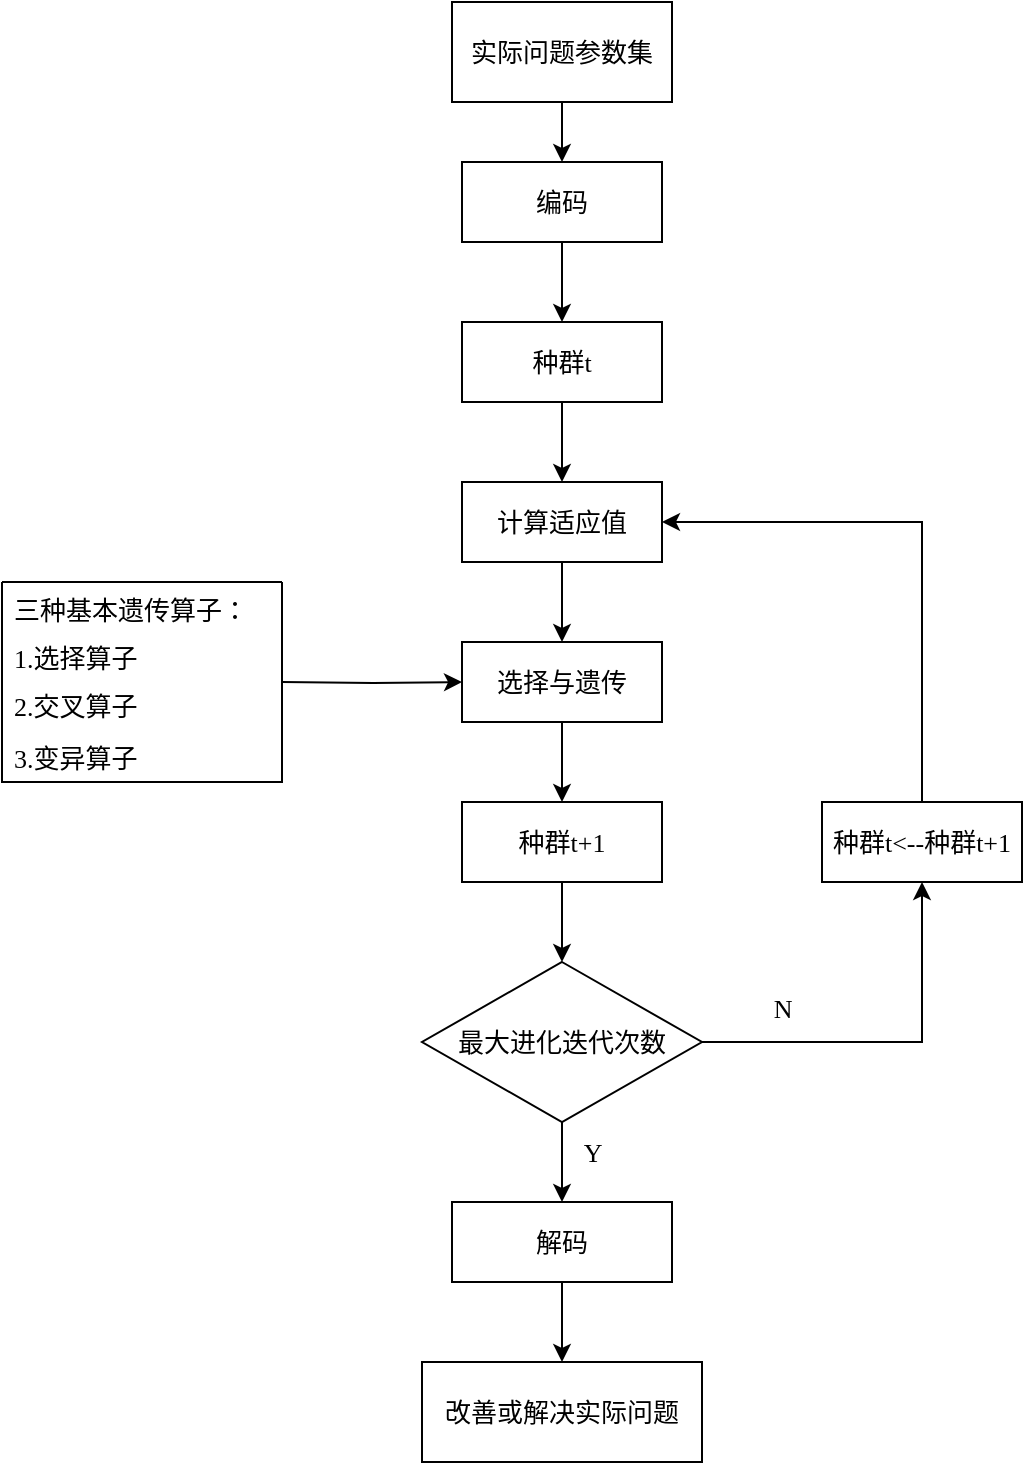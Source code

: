 <mxfile version="21.3.2" type="github">
  <diagram id="C5RBs43oDa-KdzZeNtuy" name="Page-1">
    <mxGraphModel dx="1877" dy="549" grid="1" gridSize="10" guides="1" tooltips="1" connect="1" arrows="1" fold="1" page="1" pageScale="1" pageWidth="827" pageHeight="1169" math="0" shadow="0">
      <root>
        <mxCell id="WIyWlLk6GJQsqaUBKTNV-0" />
        <mxCell id="WIyWlLk6GJQsqaUBKTNV-1" parent="WIyWlLk6GJQsqaUBKTNV-0" />
        <mxCell id="dtLqzSOW9jpUZC_-jgEE-11" value="" style="edgeStyle=orthogonalEdgeStyle;rounded=0;orthogonalLoop=1;jettySize=auto;html=1;fontFamily=宋体;fontSource=https%3A%2F%2Ffonts.googleapis.com%2Fcss%3Ffamily%3D%25E5%25AE%258B%25E4%25BD%2593;fontSize=13;" parent="WIyWlLk6GJQsqaUBKTNV-1" source="dtLqzSOW9jpUZC_-jgEE-0" target="dtLqzSOW9jpUZC_-jgEE-1" edge="1">
          <mxGeometry relative="1" as="geometry" />
        </mxCell>
        <mxCell id="dtLqzSOW9jpUZC_-jgEE-0" value="&lt;font style=&quot;font-size: 13px;&quot; data-font-src=&quot;https://fonts.googleapis.com/css?family=%E5%AE%8B%E4%BD%93&quot;&gt;实际问题参数集&lt;/font&gt;" style="rounded=0;whiteSpace=wrap;html=1;fontFamily=宋体;fontSource=https%3A%2F%2Ffonts.googleapis.com%2Fcss%3Ffamily%3D%25E5%25AE%258B%25E4%25BD%2593;fontSize=13;" parent="WIyWlLk6GJQsqaUBKTNV-1" vertex="1">
          <mxGeometry x="135" y="40" width="110" height="50" as="geometry" />
        </mxCell>
        <mxCell id="dtLqzSOW9jpUZC_-jgEE-12" value="" style="edgeStyle=orthogonalEdgeStyle;rounded=0;orthogonalLoop=1;jettySize=auto;html=1;fontFamily=宋体;fontSource=https%3A%2F%2Ffonts.googleapis.com%2Fcss%3Ffamily%3D%25E5%25AE%258B%25E4%25BD%2593;fontSize=13;" parent="WIyWlLk6GJQsqaUBKTNV-1" source="dtLqzSOW9jpUZC_-jgEE-1" target="dtLqzSOW9jpUZC_-jgEE-2" edge="1">
          <mxGeometry relative="1" as="geometry" />
        </mxCell>
        <mxCell id="dtLqzSOW9jpUZC_-jgEE-1" value="&lt;font style=&quot;font-size: 13px;&quot; data-font-src=&quot;https://fonts.googleapis.com/css?family=%E5%AE%8B%E4%BD%93&quot;&gt;编码&lt;/font&gt;" style="rounded=0;whiteSpace=wrap;html=1;fontFamily=宋体;fontSource=https%3A%2F%2Ffonts.googleapis.com%2Fcss%3Ffamily%3D%25E5%25AE%258B%25E4%25BD%2593;fontSize=13;" parent="WIyWlLk6GJQsqaUBKTNV-1" vertex="1">
          <mxGeometry x="140" y="120" width="100" height="40" as="geometry" />
        </mxCell>
        <mxCell id="dtLqzSOW9jpUZC_-jgEE-13" value="" style="edgeStyle=orthogonalEdgeStyle;rounded=0;orthogonalLoop=1;jettySize=auto;html=1;fontFamily=宋体;fontSource=https%3A%2F%2Ffonts.googleapis.com%2Fcss%3Ffamily%3D%25E5%25AE%258B%25E4%25BD%2593;fontSize=13;" parent="WIyWlLk6GJQsqaUBKTNV-1" source="dtLqzSOW9jpUZC_-jgEE-2" target="dtLqzSOW9jpUZC_-jgEE-3" edge="1">
          <mxGeometry relative="1" as="geometry" />
        </mxCell>
        <mxCell id="dtLqzSOW9jpUZC_-jgEE-2" value="&lt;font style=&quot;font-size: 13px;&quot; data-font-src=&quot;https://fonts.googleapis.com/css?family=%E5%AE%8B%E4%BD%93&quot;&gt;种群t&lt;/font&gt;" style="rounded=0;whiteSpace=wrap;html=1;fontFamily=宋体;fontSource=https%3A%2F%2Ffonts.googleapis.com%2Fcss%3Ffamily%3D%25E5%25AE%258B%25E4%25BD%2593;fontSize=13;" parent="WIyWlLk6GJQsqaUBKTNV-1" vertex="1">
          <mxGeometry x="140" y="200" width="100" height="40" as="geometry" />
        </mxCell>
        <mxCell id="dtLqzSOW9jpUZC_-jgEE-14" value="" style="edgeStyle=orthogonalEdgeStyle;rounded=0;orthogonalLoop=1;jettySize=auto;html=1;fontFamily=宋体;fontSource=https%3A%2F%2Ffonts.googleapis.com%2Fcss%3Ffamily%3D%25E5%25AE%258B%25E4%25BD%2593;fontSize=13;" parent="WIyWlLk6GJQsqaUBKTNV-1" source="dtLqzSOW9jpUZC_-jgEE-3" target="dtLqzSOW9jpUZC_-jgEE-4" edge="1">
          <mxGeometry relative="1" as="geometry" />
        </mxCell>
        <mxCell id="dtLqzSOW9jpUZC_-jgEE-3" value="&lt;font style=&quot;font-size: 13px;&quot; data-font-src=&quot;https://fonts.googleapis.com/css?family=%E5%AE%8B%E4%BD%93&quot;&gt;计算适应值&lt;/font&gt;" style="rounded=0;whiteSpace=wrap;html=1;fontFamily=宋体;fontSource=https%3A%2F%2Ffonts.googleapis.com%2Fcss%3Ffamily%3D%25E5%25AE%258B%25E4%25BD%2593;fontSize=13;" parent="WIyWlLk6GJQsqaUBKTNV-1" vertex="1">
          <mxGeometry x="140" y="280" width="100" height="40" as="geometry" />
        </mxCell>
        <mxCell id="dtLqzSOW9jpUZC_-jgEE-15" value="" style="edgeStyle=orthogonalEdgeStyle;rounded=0;orthogonalLoop=1;jettySize=auto;html=1;fontFamily=宋体;fontSource=https%3A%2F%2Ffonts.googleapis.com%2Fcss%3Ffamily%3D%25E5%25AE%258B%25E4%25BD%2593;fontSize=13;" parent="WIyWlLk6GJQsqaUBKTNV-1" source="dtLqzSOW9jpUZC_-jgEE-4" target="dtLqzSOW9jpUZC_-jgEE-5" edge="1">
          <mxGeometry relative="1" as="geometry" />
        </mxCell>
        <mxCell id="dtLqzSOW9jpUZC_-jgEE-4" value="&lt;font style=&quot;font-size: 13px;&quot; data-font-src=&quot;https://fonts.googleapis.com/css?family=%E5%AE%8B%E4%BD%93&quot;&gt;选择与遗传&lt;/font&gt;" style="rounded=0;whiteSpace=wrap;html=1;fontFamily=宋体;fontSource=https%3A%2F%2Ffonts.googleapis.com%2Fcss%3Ffamily%3D%25E5%25AE%258B%25E4%25BD%2593;fontSize=13;" parent="WIyWlLk6GJQsqaUBKTNV-1" vertex="1">
          <mxGeometry x="140" y="360" width="100" height="40" as="geometry" />
        </mxCell>
        <mxCell id="dtLqzSOW9jpUZC_-jgEE-16" value="" style="edgeStyle=orthogonalEdgeStyle;rounded=0;orthogonalLoop=1;jettySize=auto;html=1;fontFamily=宋体;fontSource=https%3A%2F%2Ffonts.googleapis.com%2Fcss%3Ffamily%3D%25E5%25AE%258B%25E4%25BD%2593;fontSize=13;" parent="WIyWlLk6GJQsqaUBKTNV-1" source="dtLqzSOW9jpUZC_-jgEE-5" target="dtLqzSOW9jpUZC_-jgEE-6" edge="1">
          <mxGeometry relative="1" as="geometry" />
        </mxCell>
        <mxCell id="dtLqzSOW9jpUZC_-jgEE-5" value="&lt;font style=&quot;font-size: 13px;&quot; data-font-src=&quot;https://fonts.googleapis.com/css?family=%E5%AE%8B%E4%BD%93&quot;&gt;种群t+1&lt;/font&gt;" style="rounded=0;whiteSpace=wrap;html=1;fontFamily=宋体;fontSource=https%3A%2F%2Ffonts.googleapis.com%2Fcss%3Ffamily%3D%25E5%25AE%258B%25E4%25BD%2593;fontSize=13;" parent="WIyWlLk6GJQsqaUBKTNV-1" vertex="1">
          <mxGeometry x="140" y="440" width="100" height="40" as="geometry" />
        </mxCell>
        <mxCell id="dtLqzSOW9jpUZC_-jgEE-17" value="" style="edgeStyle=orthogonalEdgeStyle;rounded=0;orthogonalLoop=1;jettySize=auto;html=1;fontFamily=宋体;fontSource=https%3A%2F%2Ffonts.googleapis.com%2Fcss%3Ffamily%3D%25E5%25AE%258B%25E4%25BD%2593;fontSize=13;" parent="WIyWlLk6GJQsqaUBKTNV-1" source="dtLqzSOW9jpUZC_-jgEE-6" target="dtLqzSOW9jpUZC_-jgEE-7" edge="1">
          <mxGeometry relative="1" as="geometry" />
        </mxCell>
        <mxCell id="dtLqzSOW9jpUZC_-jgEE-20" style="edgeStyle=orthogonalEdgeStyle;rounded=0;orthogonalLoop=1;jettySize=auto;html=1;entryX=0.5;entryY=1;entryDx=0;entryDy=0;fontFamily=宋体;fontSource=https%3A%2F%2Ffonts.googleapis.com%2Fcss%3Ffamily%3D%25E5%25AE%258B%25E4%25BD%2593;fontSize=13;" parent="WIyWlLk6GJQsqaUBKTNV-1" source="dtLqzSOW9jpUZC_-jgEE-6" target="dtLqzSOW9jpUZC_-jgEE-10" edge="1">
          <mxGeometry relative="1" as="geometry" />
        </mxCell>
        <mxCell id="dtLqzSOW9jpUZC_-jgEE-6" value="&lt;font style=&quot;font-size: 13px;&quot; data-font-src=&quot;https://fonts.googleapis.com/css?family=%E5%AE%8B%E4%BD%93&quot;&gt;最大进化迭代次数&lt;/font&gt;" style="rhombus;whiteSpace=wrap;html=1;fontFamily=宋体;fontSource=https%3A%2F%2Ffonts.googleapis.com%2Fcss%3Ffamily%3D%25E5%25AE%258B%25E4%25BD%2593;fontSize=13;" parent="WIyWlLk6GJQsqaUBKTNV-1" vertex="1">
          <mxGeometry x="120" y="520" width="140" height="80" as="geometry" />
        </mxCell>
        <mxCell id="dtLqzSOW9jpUZC_-jgEE-18" value="" style="edgeStyle=orthogonalEdgeStyle;rounded=0;orthogonalLoop=1;jettySize=auto;html=1;fontFamily=宋体;fontSource=https%3A%2F%2Ffonts.googleapis.com%2Fcss%3Ffamily%3D%25E5%25AE%258B%25E4%25BD%2593;fontSize=13;" parent="WIyWlLk6GJQsqaUBKTNV-1" source="dtLqzSOW9jpUZC_-jgEE-7" target="dtLqzSOW9jpUZC_-jgEE-8" edge="1">
          <mxGeometry relative="1" as="geometry" />
        </mxCell>
        <mxCell id="dtLqzSOW9jpUZC_-jgEE-7" value="&lt;font style=&quot;font-size: 13px;&quot; data-font-src=&quot;https://fonts.googleapis.com/css?family=%E5%AE%8B%E4%BD%93&quot;&gt;解码&lt;/font&gt;" style="rounded=0;whiteSpace=wrap;html=1;fontFamily=宋体;fontSource=https%3A%2F%2Ffonts.googleapis.com%2Fcss%3Ffamily%3D%25E5%25AE%258B%25E4%25BD%2593;fontSize=13;" parent="WIyWlLk6GJQsqaUBKTNV-1" vertex="1">
          <mxGeometry x="135" y="640" width="110" height="40" as="geometry" />
        </mxCell>
        <mxCell id="dtLqzSOW9jpUZC_-jgEE-8" value="&lt;font style=&quot;font-size: 13px;&quot; data-font-src=&quot;https://fonts.googleapis.com/css?family=%E5%AE%8B%E4%BD%93&quot;&gt;改善或解决实际问题&lt;/font&gt;" style="rounded=0;whiteSpace=wrap;html=1;fontFamily=宋体;fontSource=https%3A%2F%2Ffonts.googleapis.com%2Fcss%3Ffamily%3D%25E5%25AE%258B%25E4%25BD%2593;fontSize=13;" parent="WIyWlLk6GJQsqaUBKTNV-1" vertex="1">
          <mxGeometry x="120" y="720" width="140" height="50" as="geometry" />
        </mxCell>
        <mxCell id="dtLqzSOW9jpUZC_-jgEE-19" value="" style="edgeStyle=orthogonalEdgeStyle;rounded=0;orthogonalLoop=1;jettySize=auto;html=1;" parent="WIyWlLk6GJQsqaUBKTNV-1" target="dtLqzSOW9jpUZC_-jgEE-4" edge="1">
          <mxGeometry relative="1" as="geometry">
            <mxPoint x="50" y="380" as="sourcePoint" />
          </mxGeometry>
        </mxCell>
        <mxCell id="dtLqzSOW9jpUZC_-jgEE-21" style="edgeStyle=orthogonalEdgeStyle;rounded=0;orthogonalLoop=1;jettySize=auto;html=1;exitX=0.5;exitY=0;exitDx=0;exitDy=0;entryX=1;entryY=0.5;entryDx=0;entryDy=0;fontFamily=宋体;fontSource=https%3A%2F%2Ffonts.googleapis.com%2Fcss%3Ffamily%3D%25E5%25AE%258B%25E4%25BD%2593;fontSize=13;" parent="WIyWlLk6GJQsqaUBKTNV-1" source="dtLqzSOW9jpUZC_-jgEE-10" target="dtLqzSOW9jpUZC_-jgEE-3" edge="1">
          <mxGeometry relative="1" as="geometry" />
        </mxCell>
        <mxCell id="dtLqzSOW9jpUZC_-jgEE-10" value="&lt;font style=&quot;font-size: 13px;&quot; data-font-src=&quot;https://fonts.googleapis.com/css?family=%E5%AE%8B%E4%BD%93&quot;&gt;种群t&amp;lt;--种群t+1&lt;/font&gt;" style="rounded=0;whiteSpace=wrap;html=1;fontFamily=宋体;fontSource=https%3A%2F%2Ffonts.googleapis.com%2Fcss%3Ffamily%3D%25E5%25AE%258B%25E4%25BD%2593;fontSize=13;" parent="WIyWlLk6GJQsqaUBKTNV-1" vertex="1">
          <mxGeometry x="320" y="440" width="100" height="40" as="geometry" />
        </mxCell>
        <mxCell id="KAfDhthBE1BEc1zelybx-0" value="" style="swimlane;fontStyle=0;childLayout=stackLayout;horizontal=1;startSize=0;fillColor=none;horizontalStack=0;resizeParent=1;resizeParentMax=0;resizeLast=0;collapsible=1;marginBottom=0;html=1;fontFamily=宋体;fontSource=https%3A%2F%2Ffonts.googleapis.com%2Fcss%3Ffamily%3D%25E5%25AE%258B%25E4%25BD%2593;fontSize=13;" parent="WIyWlLk6GJQsqaUBKTNV-1" vertex="1">
          <mxGeometry x="-90" y="330" width="140" height="100" as="geometry">
            <mxRectangle x="-140" y="470" width="60" height="30" as="alternateBounds" />
          </mxGeometry>
        </mxCell>
        <mxCell id="KAfDhthBE1BEc1zelybx-7" value="三种基本遗传算子：" style="text;strokeColor=none;fillColor=none;align=left;verticalAlign=top;spacingLeft=4;spacingRight=4;overflow=hidden;rotatable=0;points=[[0,0.5],[1,0.5]];portConstraint=eastwest;whiteSpace=wrap;html=1;fontFamily=宋体;fontSource=https%3A%2F%2Ffonts.googleapis.com%2Fcss%3Ffamily%3D%25E5%25AE%258B%25E4%25BD%2593;fontSize=13;" parent="KAfDhthBE1BEc1zelybx-0" vertex="1">
          <mxGeometry width="140" height="24" as="geometry" />
        </mxCell>
        <mxCell id="KAfDhthBE1BEc1zelybx-1" value="1.选择算子" style="text;strokeColor=none;fillColor=none;align=left;verticalAlign=top;spacingLeft=4;spacingRight=4;overflow=hidden;rotatable=0;points=[[0,0.5],[1,0.5]];portConstraint=eastwest;whiteSpace=wrap;html=1;fontFamily=宋体;fontSource=https%3A%2F%2Ffonts.googleapis.com%2Fcss%3Ffamily%3D%25E5%25AE%258B%25E4%25BD%2593;fontSize=13;" parent="KAfDhthBE1BEc1zelybx-0" vertex="1">
          <mxGeometry y="24" width="140" height="24" as="geometry" />
        </mxCell>
        <mxCell id="KAfDhthBE1BEc1zelybx-2" value="2.交叉算子" style="text;strokeColor=none;fillColor=none;align=left;verticalAlign=top;spacingLeft=4;spacingRight=4;overflow=hidden;rotatable=0;points=[[0,0.5],[1,0.5]];portConstraint=eastwest;whiteSpace=wrap;html=1;fontFamily=宋体;fontSource=https%3A%2F%2Ffonts.googleapis.com%2Fcss%3Ffamily%3D%25E5%25AE%258B%25E4%25BD%2593;fontSize=13;" parent="KAfDhthBE1BEc1zelybx-0" vertex="1">
          <mxGeometry y="48" width="140" height="26" as="geometry" />
        </mxCell>
        <mxCell id="KAfDhthBE1BEc1zelybx-3" value="3.变异算子" style="text;strokeColor=none;fillColor=none;align=left;verticalAlign=top;spacingLeft=4;spacingRight=4;overflow=hidden;rotatable=0;points=[[0,0.5],[1,0.5]];portConstraint=eastwest;whiteSpace=wrap;html=1;fontFamily=宋体;fontSource=https%3A%2F%2Ffonts.googleapis.com%2Fcss%3Ffamily%3D%25E5%25AE%258B%25E4%25BD%2593;fontSize=13;" parent="KAfDhthBE1BEc1zelybx-0" vertex="1">
          <mxGeometry y="74" width="140" height="26" as="geometry" />
        </mxCell>
        <mxCell id="KAfDhthBE1BEc1zelybx-8" value="&lt;font style=&quot;font-size: 13px;&quot; data-font-src=&quot;https://fonts.googleapis.com/css?family=%E5%AE%8B%E4%BD%93&quot;&gt;Y&lt;/font&gt;" style="text;html=1;align=center;verticalAlign=middle;resizable=0;points=[];autosize=1;strokeColor=none;fillColor=none;fontFamily=宋体;fontSource=https%3A%2F%2Ffonts.googleapis.com%2Fcss%3Ffamily%3D%25E5%25AE%258B%25E4%25BD%2593;fontSize=13;" parent="WIyWlLk6GJQsqaUBKTNV-1" vertex="1">
          <mxGeometry x="190" y="600" width="30" height="30" as="geometry" />
        </mxCell>
        <mxCell id="KAfDhthBE1BEc1zelybx-9" value="&lt;font style=&quot;font-size: 13px;&quot; data-font-src=&quot;https://fonts.googleapis.com/css?family=%E5%AE%8B%E4%BD%93&quot;&gt;N&lt;/font&gt;" style="text;html=1;align=center;verticalAlign=middle;resizable=0;points=[];autosize=1;strokeColor=none;fillColor=none;fontFamily=宋体;fontSource=https%3A%2F%2Ffonts.googleapis.com%2Fcss%3Ffamily%3D%25E5%25AE%258B%25E4%25BD%2593;fontSize=13;" parent="WIyWlLk6GJQsqaUBKTNV-1" vertex="1">
          <mxGeometry x="285" y="528" width="30" height="30" as="geometry" />
        </mxCell>
      </root>
    </mxGraphModel>
  </diagram>
</mxfile>

